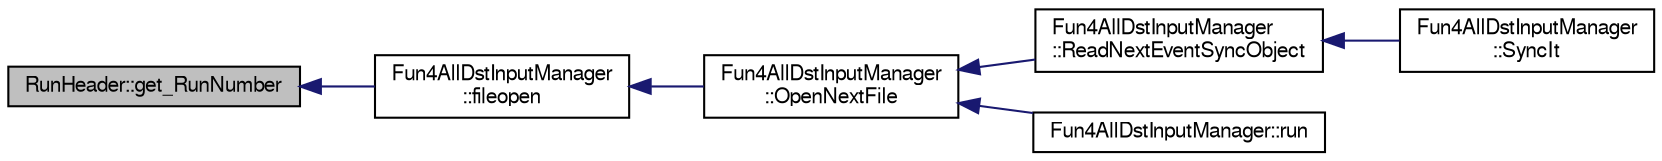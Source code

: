digraph "RunHeader::get_RunNumber"
{
  bgcolor="transparent";
  edge [fontname="FreeSans",fontsize="10",labelfontname="FreeSans",labelfontsize="10"];
  node [fontname="FreeSans",fontsize="10",shape=record];
  rankdir="LR";
  Node1 [label="RunHeader::get_RunNumber",height=0.2,width=0.4,color="black", fillcolor="grey75", style="filled" fontcolor="black"];
  Node1 -> Node2 [dir="back",color="midnightblue",fontsize="10",style="solid",fontname="FreeSans"];
  Node2 [label="Fun4AllDstInputManager\l::fileopen",height=0.2,width=0.4,color="black",URL="$d7/d0b/classFun4AllDstInputManager.html#a4d32eadb9f77d41387656b87377ef14f"];
  Node2 -> Node3 [dir="back",color="midnightblue",fontsize="10",style="solid",fontname="FreeSans"];
  Node3 [label="Fun4AllDstInputManager\l::OpenNextFile",height=0.2,width=0.4,color="black",URL="$d7/d0b/classFun4AllDstInputManager.html#ae4e92b95ae50ab72856d06c99b043496"];
  Node3 -> Node4 [dir="back",color="midnightblue",fontsize="10",style="solid",fontname="FreeSans"];
  Node4 [label="Fun4AllDstInputManager\l::ReadNextEventSyncObject",height=0.2,width=0.4,color="black",URL="$d7/d0b/classFun4AllDstInputManager.html#ade26017b627e0e1f1ec0dec62ac7fd52"];
  Node4 -> Node5 [dir="back",color="midnightblue",fontsize="10",style="solid",fontname="FreeSans"];
  Node5 [label="Fun4AllDstInputManager\l::SyncIt",height=0.2,width=0.4,color="black",URL="$d7/d0b/classFun4AllDstInputManager.html#a0244c2edbaa2350038304b09f352c2d0"];
  Node3 -> Node6 [dir="back",color="midnightblue",fontsize="10",style="solid",fontname="FreeSans"];
  Node6 [label="Fun4AllDstInputManager::run",height=0.2,width=0.4,color="black",URL="$d7/d0b/classFun4AllDstInputManager.html#aeafa0248f9050c13fdae1bcb93336d7a"];
}
